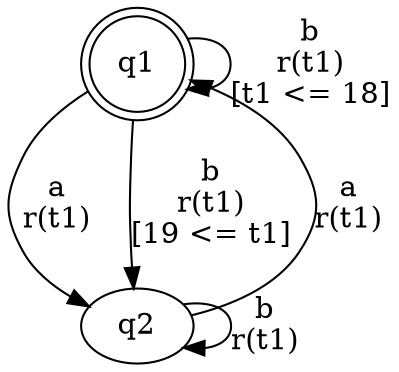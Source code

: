 digraph L {
	qq1[label=q1 shape=doublecircle]
	qq2[label=q2]
	qq1 -> qq2[label="a\nr(t1)\n"]
	qq2 -> qq1[label="a\nr(t1)\n"]
	qq2 -> qq2[label="b\nr(t1)\n"]
	qq1 -> qq1[label="b\nr(t1)\n[t1 <= 18]"]
	qq1 -> qq2[label="b\nr(t1)\n[19 <= t1]"]
}
